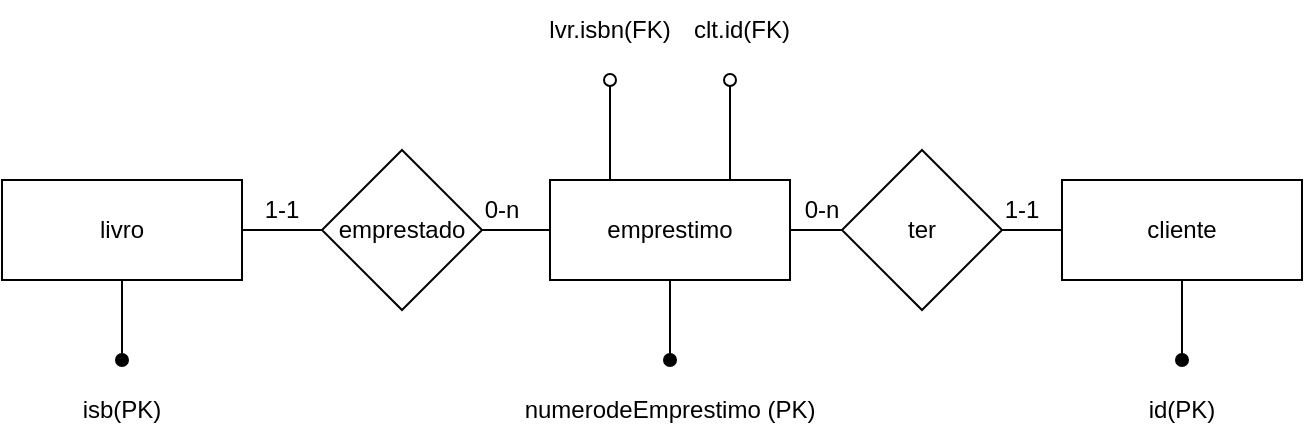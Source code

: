 <mxfile version="21.8.2" type="github">
  <diagram id="C5RBs43oDa-KdzZeNtuy" name="Page-1">
    <mxGraphModel dx="880" dy="470" grid="1" gridSize="10" guides="1" tooltips="1" connect="1" arrows="1" fold="1" page="1" pageScale="1" pageWidth="827" pageHeight="1169" math="0" shadow="0">
      <root>
        <mxCell id="WIyWlLk6GJQsqaUBKTNV-0" />
        <mxCell id="WIyWlLk6GJQsqaUBKTNV-1" parent="WIyWlLk6GJQsqaUBKTNV-0" />
        <mxCell id="H6Z_s5RHr440w94zjY_R-1" style="edgeStyle=orthogonalEdgeStyle;rounded=0;orthogonalLoop=1;jettySize=auto;html=1;endArrow=oval;endFill=1;" edge="1" parent="WIyWlLk6GJQsqaUBKTNV-1" source="H6Z_s5RHr440w94zjY_R-0">
          <mxGeometry relative="1" as="geometry">
            <mxPoint x="140" y="350" as="targetPoint" />
          </mxGeometry>
        </mxCell>
        <mxCell id="H6Z_s5RHr440w94zjY_R-11" style="edgeStyle=orthogonalEdgeStyle;rounded=0;orthogonalLoop=1;jettySize=auto;html=1;exitX=1;exitY=0.5;exitDx=0;exitDy=0;entryX=0;entryY=0.5;entryDx=0;entryDy=0;endArrow=none;endFill=0;" edge="1" parent="WIyWlLk6GJQsqaUBKTNV-1" source="H6Z_s5RHr440w94zjY_R-0" target="H6Z_s5RHr440w94zjY_R-10">
          <mxGeometry relative="1" as="geometry" />
        </mxCell>
        <mxCell id="H6Z_s5RHr440w94zjY_R-0" value="livro" style="rounded=0;whiteSpace=wrap;html=1;" vertex="1" parent="WIyWlLk6GJQsqaUBKTNV-1">
          <mxGeometry x="80" y="260" width="120" height="50" as="geometry" />
        </mxCell>
        <mxCell id="H6Z_s5RHr440w94zjY_R-2" value="isb(PK)" style="text;html=1;strokeColor=none;fillColor=none;align=center;verticalAlign=middle;whiteSpace=wrap;rounded=0;" vertex="1" parent="WIyWlLk6GJQsqaUBKTNV-1">
          <mxGeometry x="110" y="360" width="60" height="30" as="geometry" />
        </mxCell>
        <mxCell id="H6Z_s5RHr440w94zjY_R-4" style="edgeStyle=orthogonalEdgeStyle;rounded=0;orthogonalLoop=1;jettySize=auto;html=1;endArrow=oval;endFill=1;" edge="1" parent="WIyWlLk6GJQsqaUBKTNV-1" source="H6Z_s5RHr440w94zjY_R-5">
          <mxGeometry relative="1" as="geometry">
            <mxPoint x="670" y="350" as="targetPoint" />
          </mxGeometry>
        </mxCell>
        <mxCell id="H6Z_s5RHr440w94zjY_R-5" value="cliente" style="rounded=0;whiteSpace=wrap;html=1;" vertex="1" parent="WIyWlLk6GJQsqaUBKTNV-1">
          <mxGeometry x="610" y="260" width="120" height="50" as="geometry" />
        </mxCell>
        <mxCell id="H6Z_s5RHr440w94zjY_R-6" value="id(PK)" style="text;html=1;strokeColor=none;fillColor=none;align=center;verticalAlign=middle;whiteSpace=wrap;rounded=0;" vertex="1" parent="WIyWlLk6GJQsqaUBKTNV-1">
          <mxGeometry x="640" y="360" width="60" height="30" as="geometry" />
        </mxCell>
        <mxCell id="H6Z_s5RHr440w94zjY_R-7" style="edgeStyle=orthogonalEdgeStyle;rounded=0;orthogonalLoop=1;jettySize=auto;html=1;endArrow=oval;endFill=1;" edge="1" parent="WIyWlLk6GJQsqaUBKTNV-1" source="H6Z_s5RHr440w94zjY_R-8">
          <mxGeometry relative="1" as="geometry">
            <mxPoint x="414" y="350" as="targetPoint" />
          </mxGeometry>
        </mxCell>
        <mxCell id="H6Z_s5RHr440w94zjY_R-13" style="edgeStyle=orthogonalEdgeStyle;rounded=0;orthogonalLoop=1;jettySize=auto;html=1;exitX=1;exitY=0.5;exitDx=0;exitDy=0;entryX=0;entryY=0.5;entryDx=0;entryDy=0;endArrow=none;endFill=0;" edge="1" parent="WIyWlLk6GJQsqaUBKTNV-1" source="H6Z_s5RHr440w94zjY_R-8" target="H6Z_s5RHr440w94zjY_R-5">
          <mxGeometry relative="1" as="geometry" />
        </mxCell>
        <mxCell id="H6Z_s5RHr440w94zjY_R-15" style="edgeStyle=orthogonalEdgeStyle;rounded=0;orthogonalLoop=1;jettySize=auto;html=1;exitX=0.25;exitY=0;exitDx=0;exitDy=0;endArrow=oval;endFill=0;" edge="1" parent="WIyWlLk6GJQsqaUBKTNV-1" source="H6Z_s5RHr440w94zjY_R-8">
          <mxGeometry relative="1" as="geometry">
            <mxPoint x="384" y="210" as="targetPoint" />
          </mxGeometry>
        </mxCell>
        <mxCell id="H6Z_s5RHr440w94zjY_R-17" style="edgeStyle=orthogonalEdgeStyle;rounded=0;orthogonalLoop=1;jettySize=auto;html=1;exitX=0.75;exitY=0;exitDx=0;exitDy=0;endArrow=oval;endFill=0;" edge="1" parent="WIyWlLk6GJQsqaUBKTNV-1" source="H6Z_s5RHr440w94zjY_R-8">
          <mxGeometry relative="1" as="geometry">
            <mxPoint x="444" y="210" as="targetPoint" />
          </mxGeometry>
        </mxCell>
        <mxCell id="H6Z_s5RHr440w94zjY_R-8" value="emprestimo" style="rounded=0;whiteSpace=wrap;html=1;" vertex="1" parent="WIyWlLk6GJQsqaUBKTNV-1">
          <mxGeometry x="354" y="260" width="120" height="50" as="geometry" />
        </mxCell>
        <mxCell id="H6Z_s5RHr440w94zjY_R-9" value="numerodeEmprestimo&amp;nbsp;(PK)" style="text;html=1;strokeColor=none;fillColor=none;align=center;verticalAlign=middle;whiteSpace=wrap;rounded=0;" vertex="1" parent="WIyWlLk6GJQsqaUBKTNV-1">
          <mxGeometry x="384" y="360" width="60" height="30" as="geometry" />
        </mxCell>
        <mxCell id="H6Z_s5RHr440w94zjY_R-12" style="edgeStyle=orthogonalEdgeStyle;rounded=0;orthogonalLoop=1;jettySize=auto;html=1;exitX=1;exitY=0.5;exitDx=0;exitDy=0;entryX=0;entryY=0.5;entryDx=0;entryDy=0;endArrow=none;endFill=0;" edge="1" parent="WIyWlLk6GJQsqaUBKTNV-1" source="H6Z_s5RHr440w94zjY_R-10" target="H6Z_s5RHr440w94zjY_R-8">
          <mxGeometry relative="1" as="geometry" />
        </mxCell>
        <mxCell id="H6Z_s5RHr440w94zjY_R-10" value="emprestado" style="rhombus;whiteSpace=wrap;html=1;" vertex="1" parent="WIyWlLk6GJQsqaUBKTNV-1">
          <mxGeometry x="240" y="245" width="80" height="80" as="geometry" />
        </mxCell>
        <mxCell id="H6Z_s5RHr440w94zjY_R-14" value="ter" style="rhombus;whiteSpace=wrap;html=1;" vertex="1" parent="WIyWlLk6GJQsqaUBKTNV-1">
          <mxGeometry x="500" y="245" width="80" height="80" as="geometry" />
        </mxCell>
        <mxCell id="H6Z_s5RHr440w94zjY_R-16" value="lvr.isbn(FK)" style="text;html=1;strokeColor=none;fillColor=none;align=center;verticalAlign=middle;whiteSpace=wrap;rounded=0;" vertex="1" parent="WIyWlLk6GJQsqaUBKTNV-1">
          <mxGeometry x="354" y="170" width="60" height="30" as="geometry" />
        </mxCell>
        <mxCell id="H6Z_s5RHr440w94zjY_R-18" value="clt.id(FK)" style="text;html=1;strokeColor=none;fillColor=none;align=center;verticalAlign=middle;whiteSpace=wrap;rounded=0;" vertex="1" parent="WIyWlLk6GJQsqaUBKTNV-1">
          <mxGeometry x="420" y="170" width="60" height="30" as="geometry" />
        </mxCell>
        <mxCell id="H6Z_s5RHr440w94zjY_R-19" value="0-n" style="text;html=1;strokeColor=none;fillColor=none;align=center;verticalAlign=middle;whiteSpace=wrap;rounded=0;" vertex="1" parent="WIyWlLk6GJQsqaUBKTNV-1">
          <mxGeometry x="300" y="260" width="60" height="30" as="geometry" />
        </mxCell>
        <mxCell id="H6Z_s5RHr440w94zjY_R-20" value="1-1" style="text;html=1;strokeColor=none;fillColor=none;align=center;verticalAlign=middle;whiteSpace=wrap;rounded=0;" vertex="1" parent="WIyWlLk6GJQsqaUBKTNV-1">
          <mxGeometry x="190" y="260" width="60" height="30" as="geometry" />
        </mxCell>
        <mxCell id="H6Z_s5RHr440w94zjY_R-21" value="0-n" style="text;html=1;strokeColor=none;fillColor=none;align=center;verticalAlign=middle;whiteSpace=wrap;rounded=0;" vertex="1" parent="WIyWlLk6GJQsqaUBKTNV-1">
          <mxGeometry x="460" y="260" width="60" height="30" as="geometry" />
        </mxCell>
        <mxCell id="H6Z_s5RHr440w94zjY_R-22" value="1-1" style="text;html=1;strokeColor=none;fillColor=none;align=center;verticalAlign=middle;whiteSpace=wrap;rounded=0;" vertex="1" parent="WIyWlLk6GJQsqaUBKTNV-1">
          <mxGeometry x="560" y="260" width="60" height="30" as="geometry" />
        </mxCell>
      </root>
    </mxGraphModel>
  </diagram>
</mxfile>
